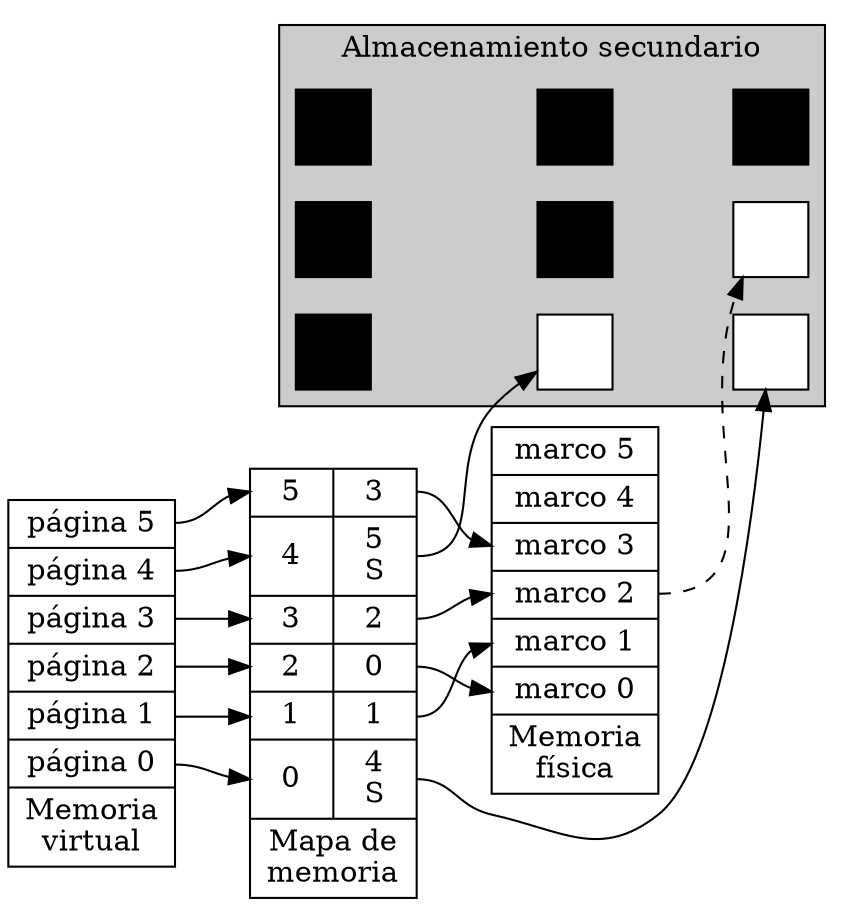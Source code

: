 #+begin_src dot :exports results :file ltxpng/esquema_gral_mem_virtual.png
digraph G {
	rankdir=LR;
	virt [shape=record, label="<p5>página 5|<p4>página 4|<p3>página 3|<p2>página 2|<p1>página 1|<p0>página 0|Memoria\nvirtual"];
	mmap [shape=record, label="{<p5>5|<m3>3}|{<p4>4|<m5>5\nS}|{<p3>3|<m2>2}|{<p2>2|<m0>0}|{<p1>1|<m1>1}|{<p0>0|<m4>4\nS}|Mapa de\nmemoria"];
	fis [shape=record, label="<m5>marco 5|<m4>marco 4|<m3>marco 3|<m2>marco 2|<m1>marco 1|<m0>marco 0|Memoria\nfísica"];
	subgraph cluster_disco {
		label="Almacenamiento secundario";
		bgcolor="#cccccc";
		1 [shape=square, style=filled, fillcolor="#000000", label=""];
		2 [shape=square, style=filled, fillcolor="#000000", label=""];
		3 [shape=square, style=filled, fillcolor="#000000", label=""];
		4 [shape=square, style=filled, fillcolor="#000000", label=""];
		5 [shape=square, style=filled, fillcolor="#ffffff", label=""];
		6 [shape=square, style=filled, fillcolor="#000000", label=""];
		7 [shape=square, style=filled, fillcolor="#000000", label=""];
		8 [shape=square, style=filled, fillcolor="#ffffff", label=""];
		9 [shape=square, style=filled, fillcolor="#ffffff", label=""];
		{rank=same 1 2 3} ->
		{rank=same 4 5 6} ->
		{rank=same 7 8 9} [style=invis];
	}

	virt:p0 -> mmap:p0;
	virt:p1 -> mmap:p1;
	virt:p2 -> mmap:p2;
	virt:p3 -> mmap:p3;
	virt:p4 -> mmap:p4;
	virt:p5 -> mmap:p5;

	mmap:m0 -> fis:m0;
	mmap:m1 -> fis:m1;
	mmap:m2 -> fis:m2;
	mmap:m3 -> fis:m3;
	mmap:m4 -> 8;
	mmap:m5 -> 5;
	fis:m2 -> 9 [style=dashed];
	
}
#+end_src
